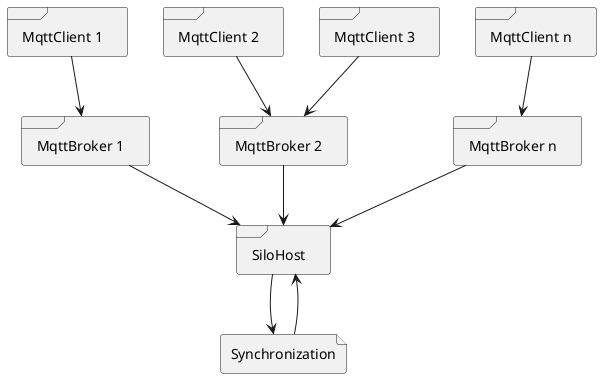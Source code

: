 @startuml

skinparam componentStyle uml2

file "Synchronization" as Sync

frame SiloHost {
}

frame "MqttBroker 1" as MqttBroker1 {
}

frame "MqttBroker 2" as MqttBroker2 {
}

frame "MqttBroker n" as MqttBrokerN {
}

frame "MqttClient 1" as MqttClient1 {
}

frame "MqttClient 2" as MqttClient2 {
}

frame "MqttClient 3" as MqttClient3 {
}

frame "MqttClient n" as MqttClientN {
}

MqttBroker1 --> SiloHost
MqttBroker2 --> SiloHost
MqttBrokerN --> SiloHost
MqttClient1 --> MqttBroker1
MqttClient2 --> MqttBroker2
MqttClient3 --> MqttBroker2
MqttClientN --> MqttBrokerN
SiloHost --> Sync
Sync --> SiloHost

@enduml